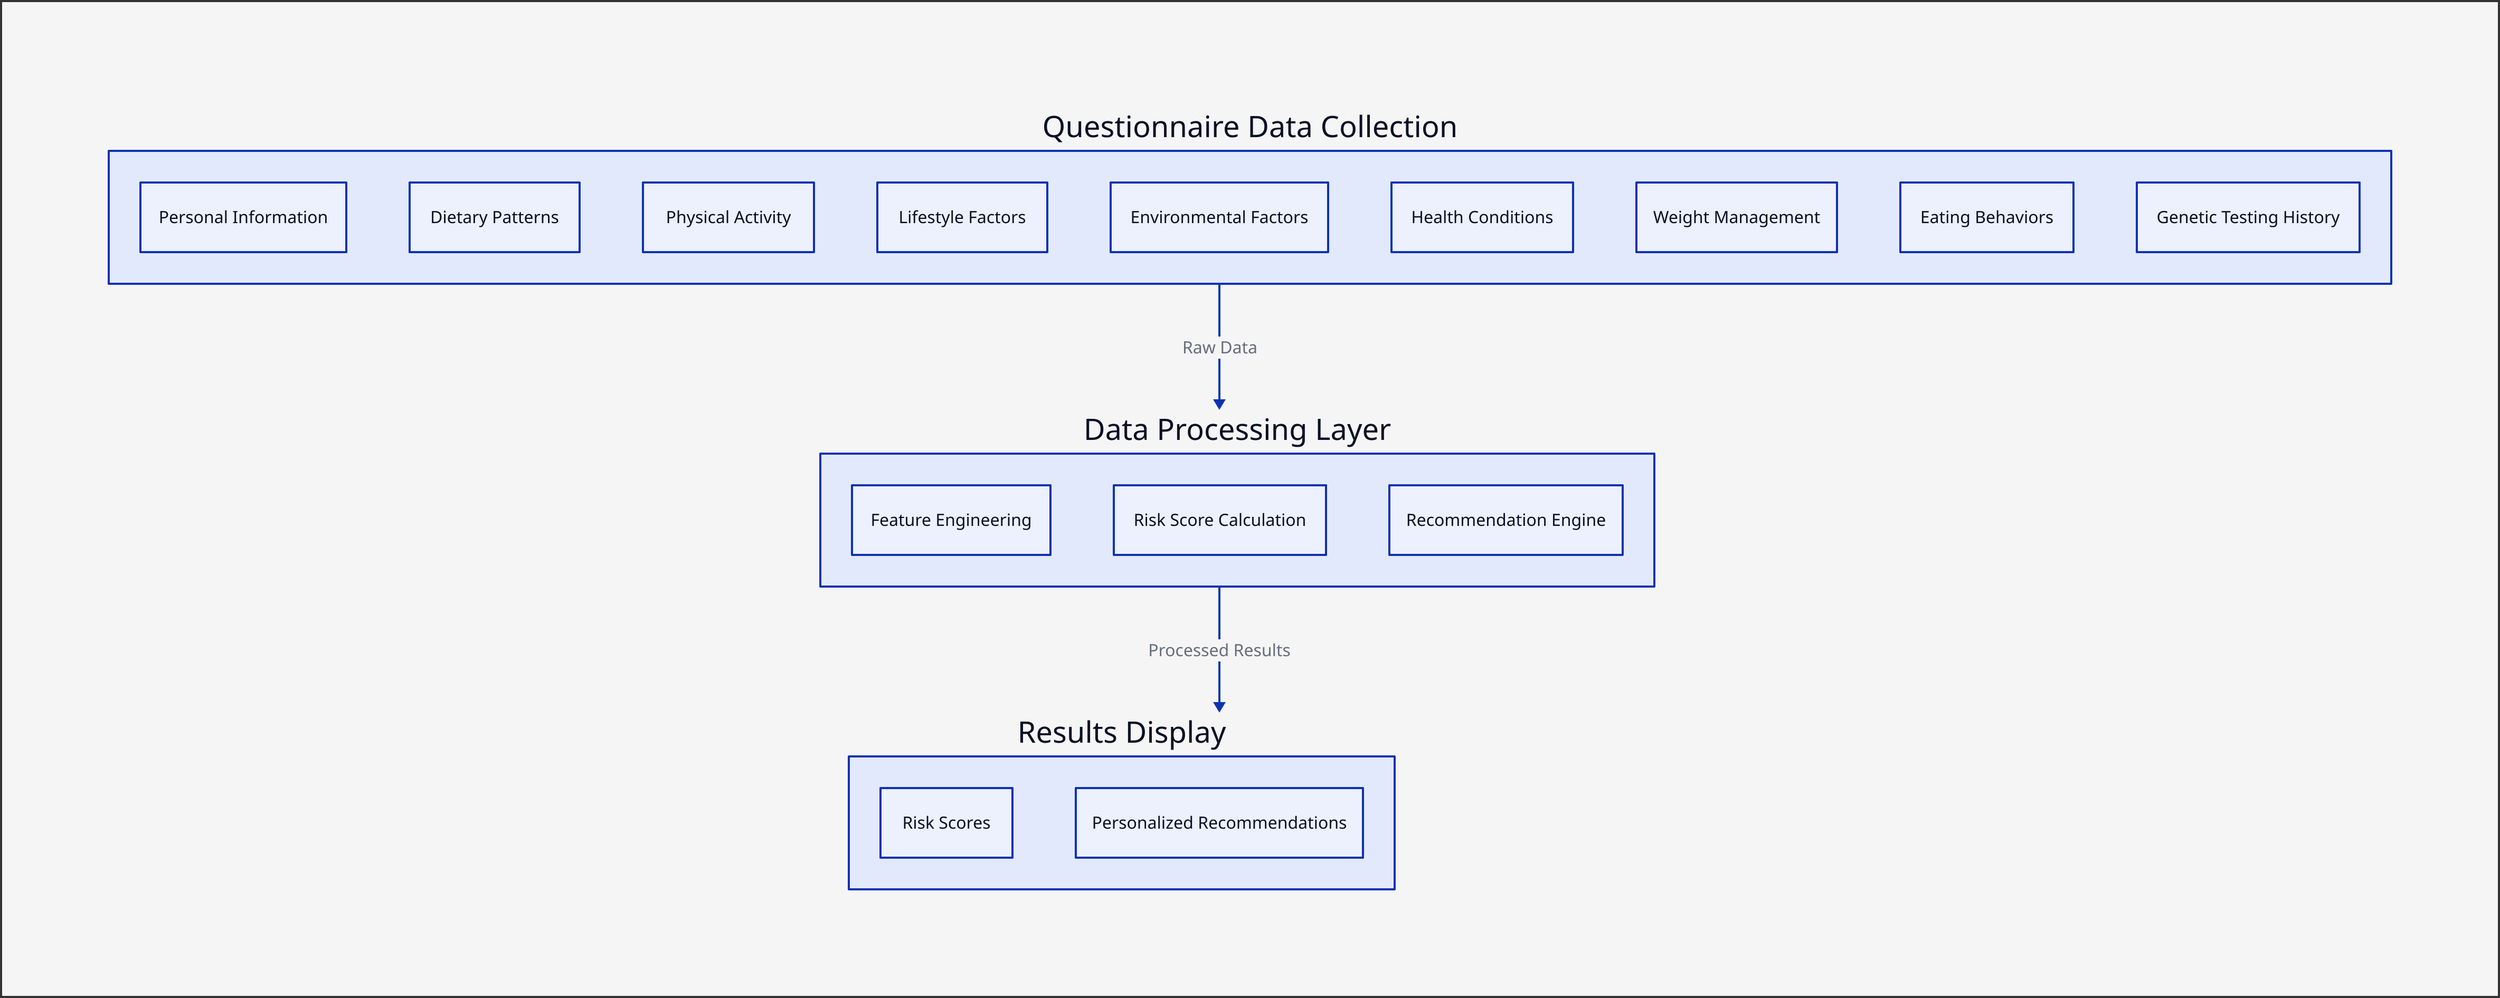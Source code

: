 direction: down

questionnaire: Questionnaire Data Collection {
  personal: Personal Information
  diet: Dietary Patterns
  activity: Physical Activity
  lifestyle: Lifestyle Factors
  environmental: Environmental Factors
  health: Health Conditions
  weight: Weight Management
  eating: Eating Behaviors
  genetic: Genetic Testing History
}

processing: Data Processing Layer {
  features: Feature Engineering
  scoring: Risk Score Calculation
  recommendations: Recommendation Engine
}

display: Results Display {
  scores: Risk Scores
  advice: Personalized Recommendations
}

questionnaire -> processing: Raw Data
processing -> display: Processed Results

style {
  fill: "#f5f5f5"
  stroke: "#333"
  stroke-width: 2
  font-size: 14
}